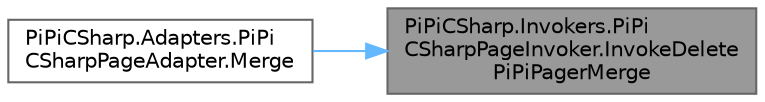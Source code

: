 digraph "PiPiCSharp.Invokers.PiPiCSharpPageInvoker.InvokeDeletePiPiPagerMerge"
{
 // LATEX_PDF_SIZE
  bgcolor="transparent";
  edge [fontname=Helvetica,fontsize=10,labelfontname=Helvetica,labelfontsize=10];
  node [fontname=Helvetica,fontsize=10,shape=box,height=0.2,width=0.4];
  rankdir="RL";
  Node1 [id="Node000001",label="PiPiCSharp.Invokers.PiPi\lCSharpPageInvoker.InvokeDelete\lPiPiPagerMerge",height=0.2,width=0.4,color="gray40", fillcolor="grey60", style="filled", fontcolor="black",tooltip="Invoke PiPiPageWrapper DeletePiPiPagerMerge."];
  Node1 -> Node2 [id="edge1_Node000001_Node000002",dir="back",color="steelblue1",style="solid",tooltip=" "];
  Node2 [id="Node000002",label="PiPiCSharp.Adapters.PiPi\lCSharpPageAdapter.Merge",height=0.2,width=0.4,color="grey40", fillcolor="white", style="filled",URL="$class_pi_pi_c_sharp_1_1_adapters_1_1_pi_pi_c_sharp_page_adapter.html#abcfe79967d72d2ca54966a28c39f87d1",tooltip="Merge specific index PDF."];
}
